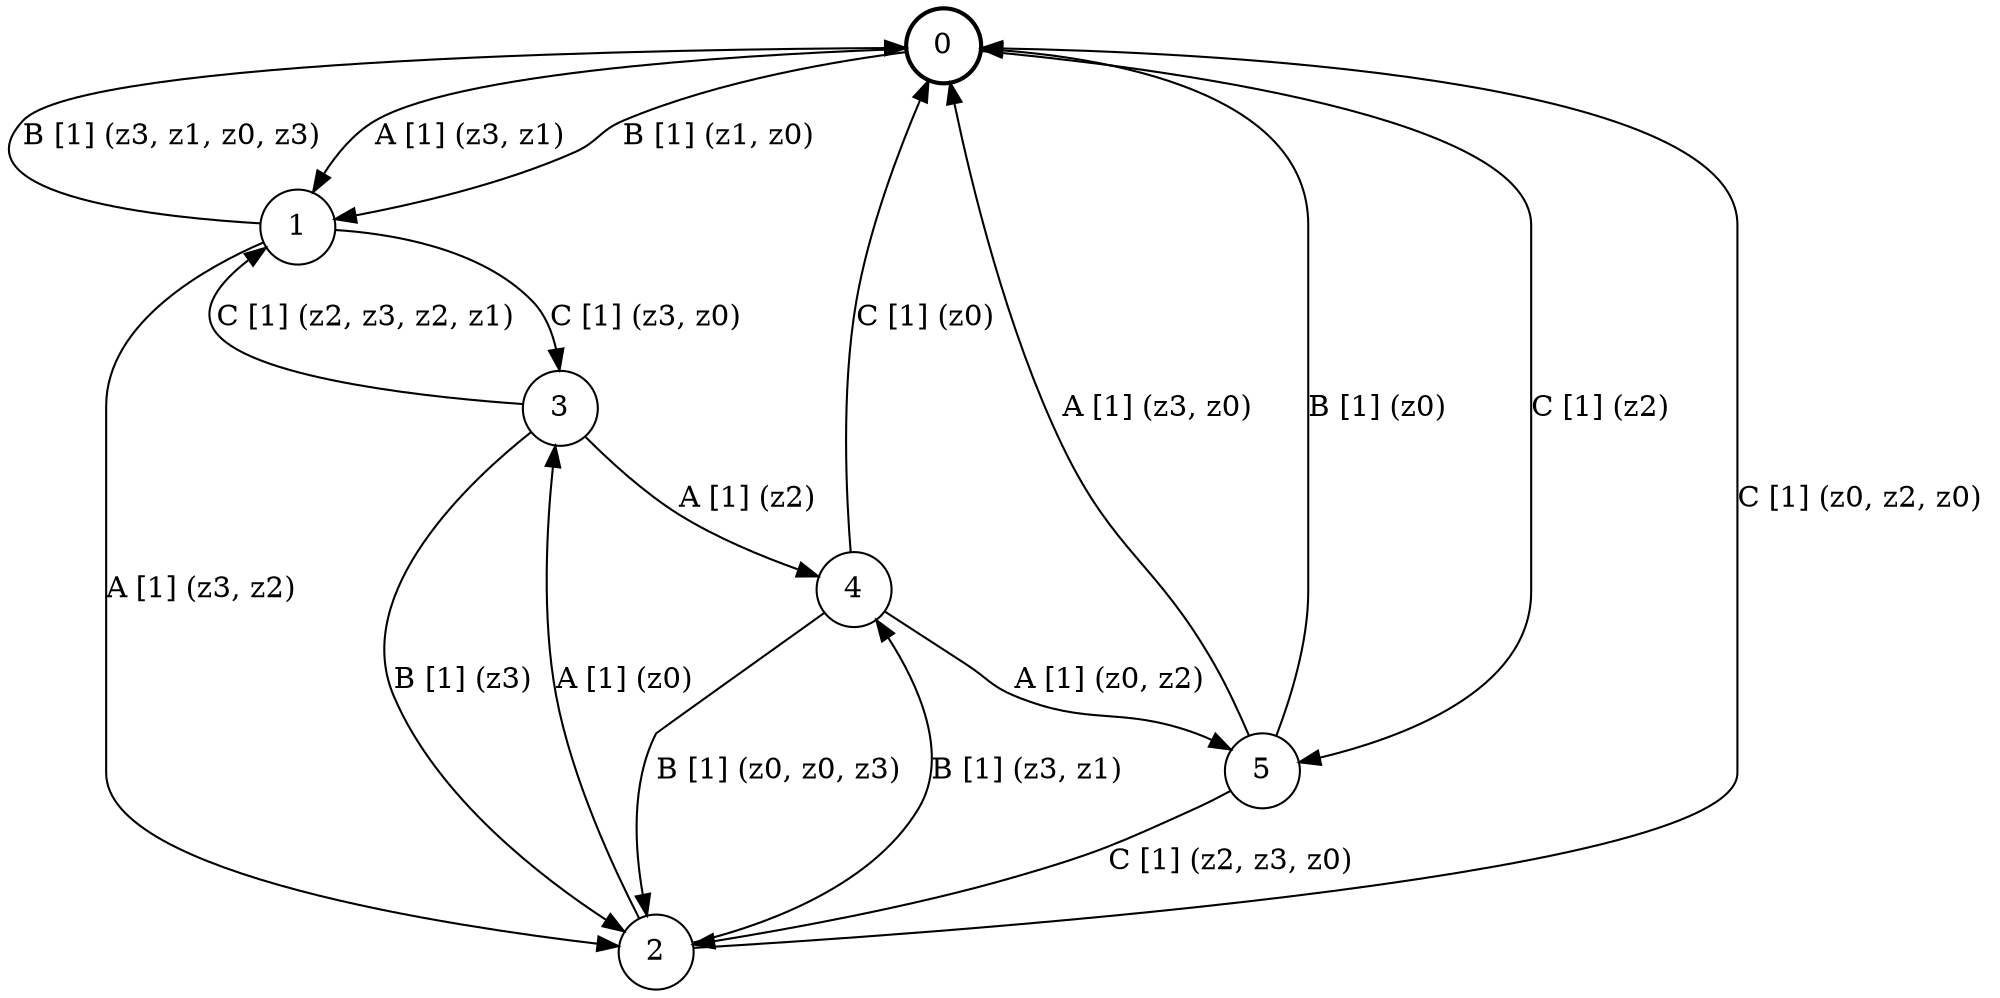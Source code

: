# generated file, don't try to modify
# command: dot -Tpng <filename> > tree.png
digraph Automaton {
    node [shape = circle];
    0 [style = "bold"];
    0 -> 1 [label = "A [1] (z3, z1) "];
    0 -> 1 [label = "B [1] (z1, z0) "];
    0 -> 5 [label = "C [1] (z2) "];
    1 -> 2 [label = "A [1] (z3, z2) "];
    1 -> 0 [label = "B [1] (z3, z1, z0, z3) "];
    1 -> 3 [label = "C [1] (z3, z0) "];
    2 -> 3 [label = "A [1] (z0) "];
    2 -> 4 [label = "B [1] (z3, z1) "];
    2 -> 0 [label = "C [1] (z0, z2, z0) "];
    3 -> 4 [label = "A [1] (z2) "];
    3 -> 2 [label = "B [1] (z3) "];
    3 -> 1 [label = "C [1] (z2, z3, z2, z1) "];
    4 -> 5 [label = "A [1] (z0, z2) "];
    4 -> 2 [label = "B [1] (z0, z0, z3) "];
    4 -> 0 [label = "C [1] (z0) "];
    5 -> 0 [label = "A [1] (z3, z0) "];
    5 -> 0 [label = "B [1] (z0) "];
    5 -> 2 [label = "C [1] (z2, z3, z0) "];
}
